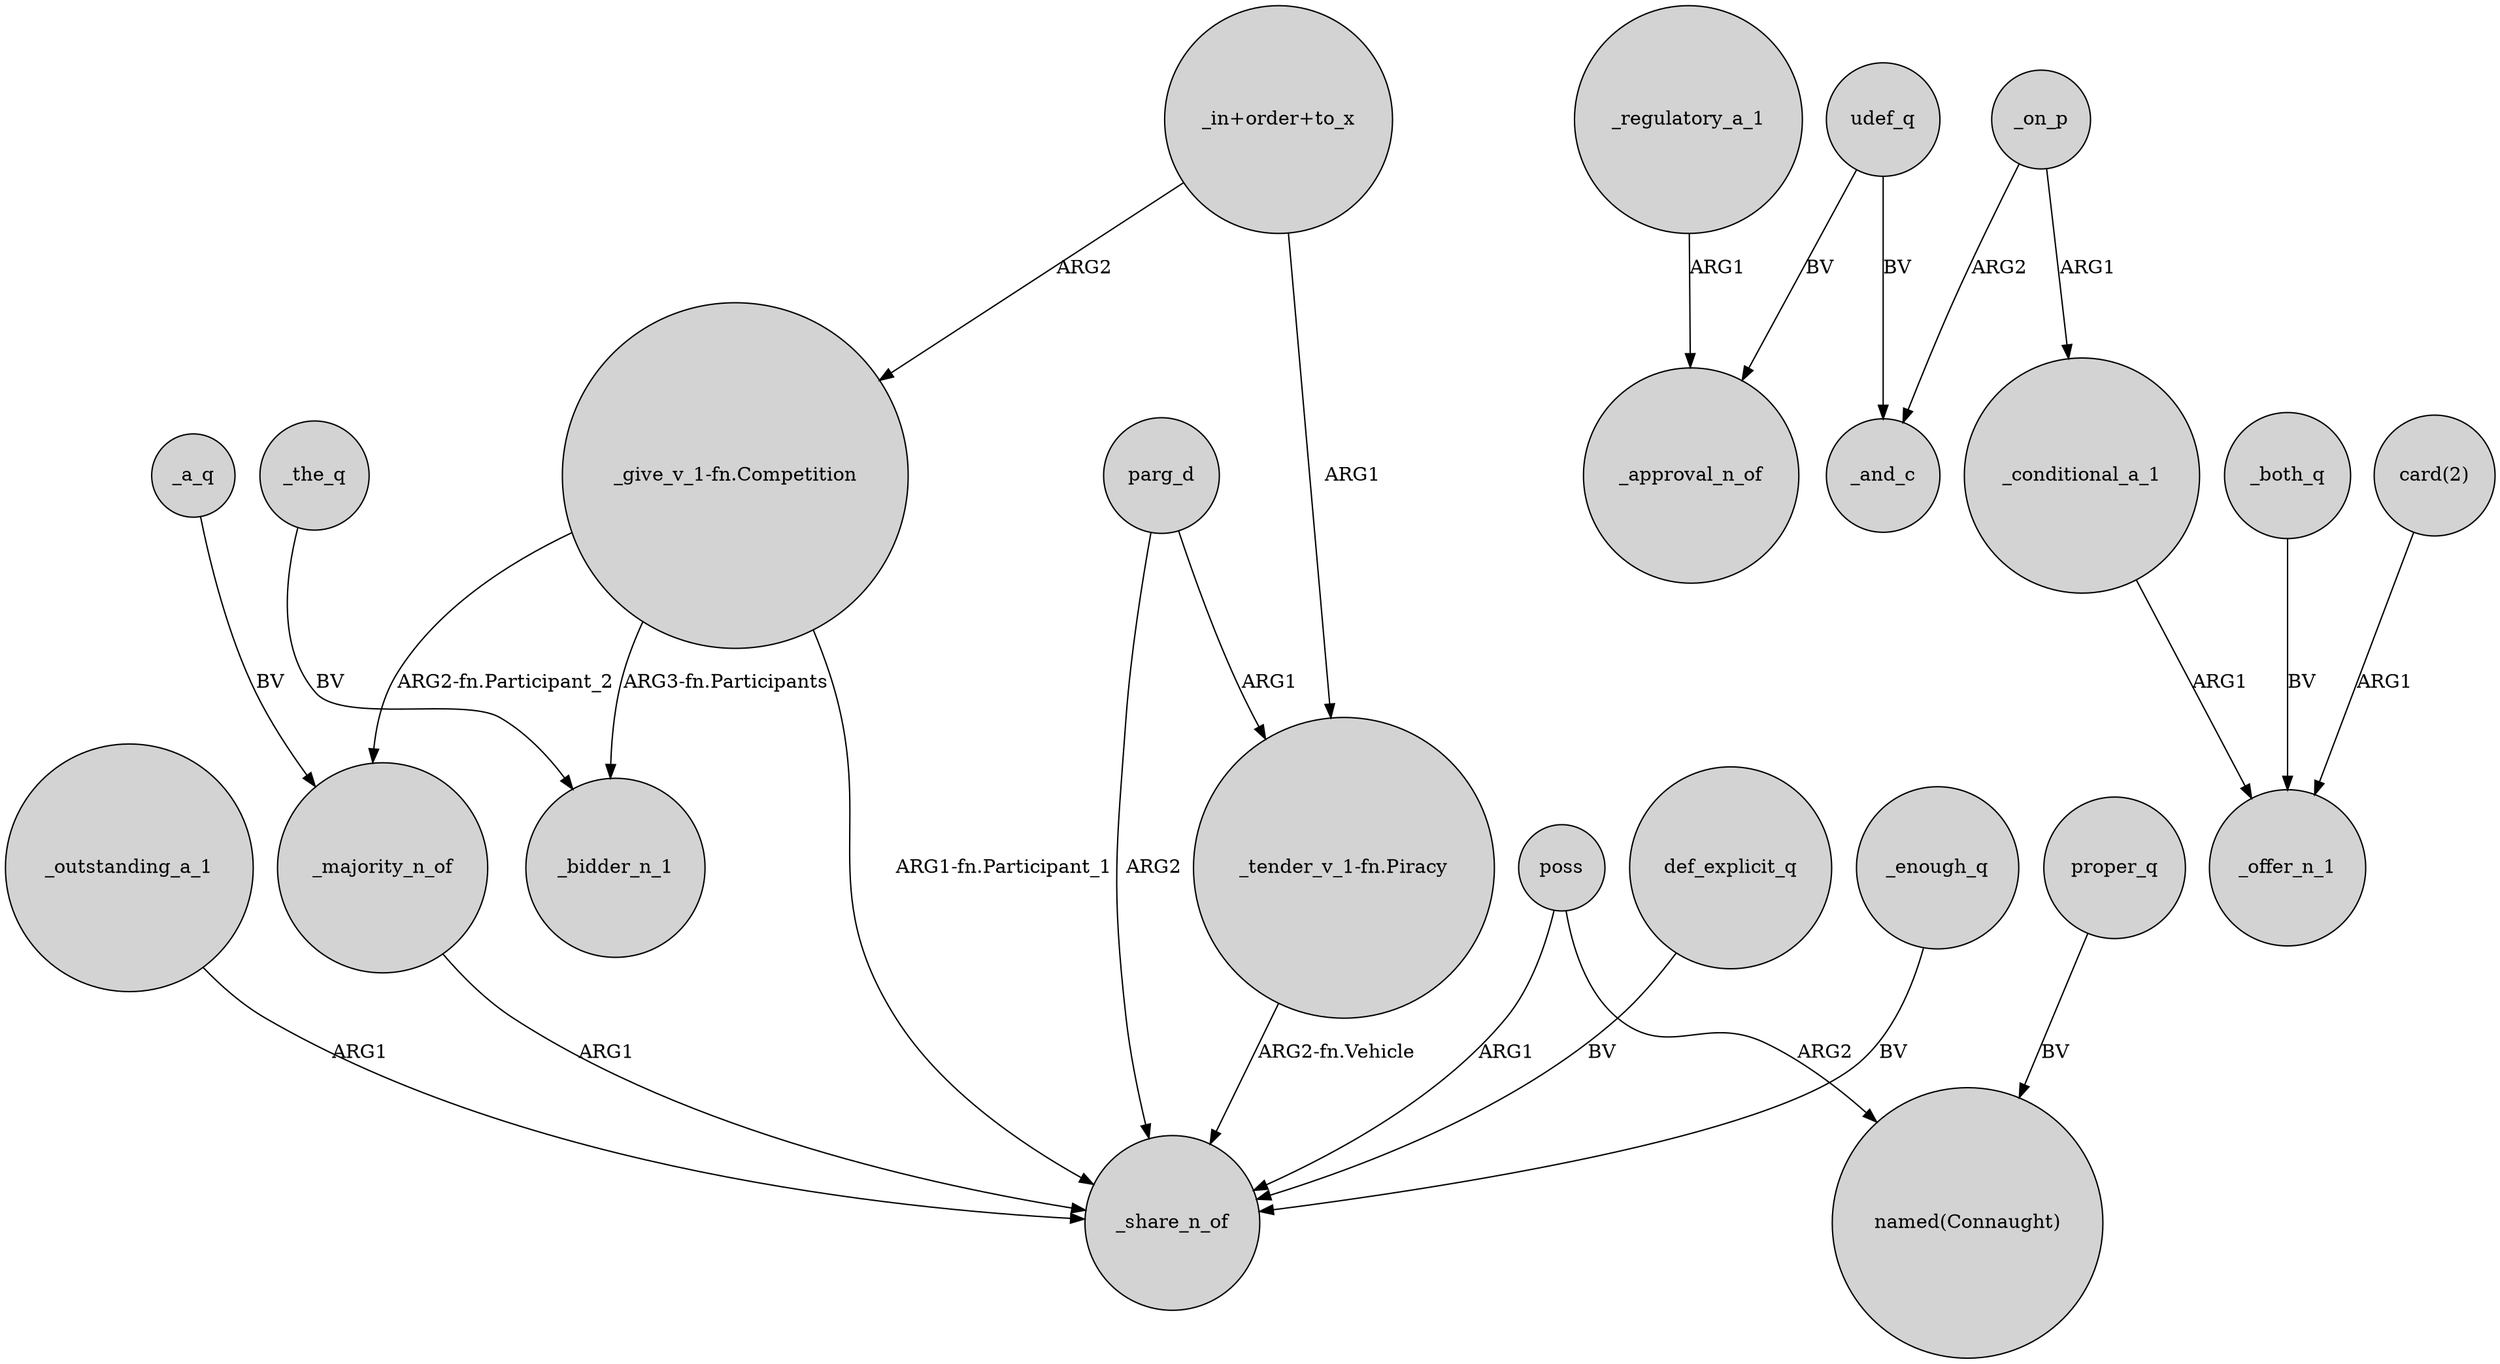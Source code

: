 digraph {
	node [shape=circle style=filled]
	"_give_v_1-fn.Competition" -> _share_n_of [label="ARG1-fn.Participant_1"]
	proper_q -> "named(Connaught)" [label=BV]
	_a_q -> _majority_n_of [label=BV]
	poss -> "named(Connaught)" [label=ARG2]
	"_give_v_1-fn.Competition" -> _bidder_n_1 [label="ARG3-fn.Participants"]
	udef_q -> _approval_n_of [label=BV]
	_both_q -> _offer_n_1 [label=BV]
	"_in+order+to_x" -> "_give_v_1-fn.Competition" [label=ARG2]
	def_explicit_q -> _share_n_of [label=BV]
	"_give_v_1-fn.Competition" -> _majority_n_of [label="ARG2-fn.Participant_2"]
	_the_q -> _bidder_n_1 [label=BV]
	udef_q -> _and_c [label=BV]
	parg_d -> "_tender_v_1-fn.Piracy" [label=ARG1]
	_enough_q -> _share_n_of [label=BV]
	_on_p -> _conditional_a_1 [label=ARG1]
	_outstanding_a_1 -> _share_n_of [label=ARG1]
	_conditional_a_1 -> _offer_n_1 [label=ARG1]
	_majority_n_of -> _share_n_of [label=ARG1]
	_on_p -> _and_c [label=ARG2]
	poss -> _share_n_of [label=ARG1]
	"_tender_v_1-fn.Piracy" -> _share_n_of [label="ARG2-fn.Vehicle"]
	"_in+order+to_x" -> "_tender_v_1-fn.Piracy" [label=ARG1]
	parg_d -> _share_n_of [label=ARG2]
	_regulatory_a_1 -> _approval_n_of [label=ARG1]
	"card(2)" -> _offer_n_1 [label=ARG1]
}
